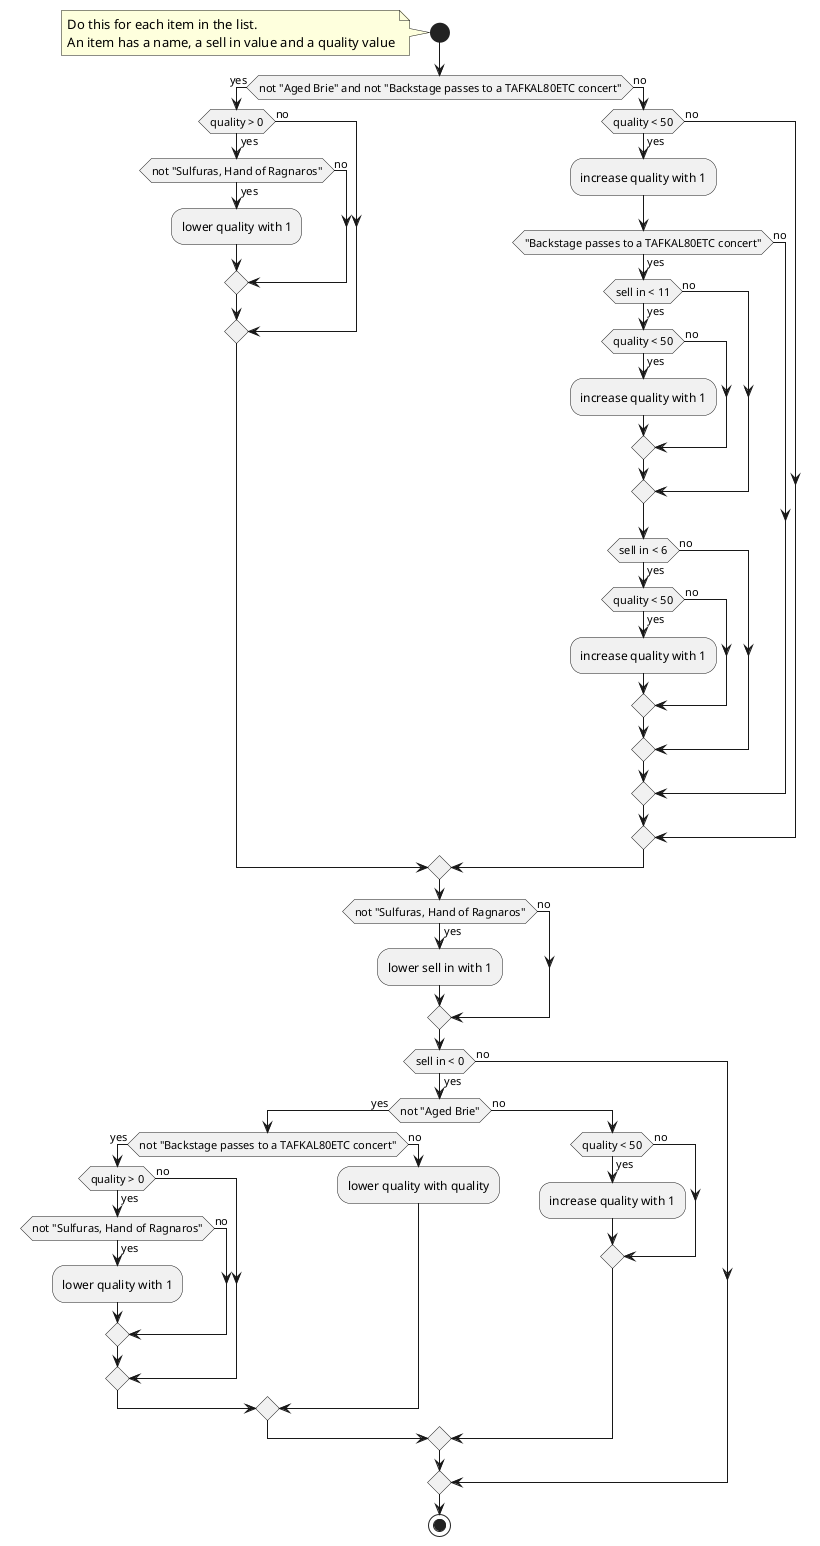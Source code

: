 @startuml

start
note left
    Do this for each item in the list.
    An item has a name, a sell in value and a quality value
end note

if (not "Aged Brie" and not "Backstage passes to a TAFKAL80ETC concert") then (yes)
    if (quality > 0) then (yes)
        if (not "Sulfuras, Hand of Ragnaros") then (yes)
            -lower quality with 1
        else (no)
        endif
    else (no)
    endif
else (no)
    if (quality < 50) then (yes)
        -increase quality with 1
        if ("Backstage passes to a TAFKAL80ETC concert") then (yes)
            if (sell in < 11) then (yes)
                if (quality < 50) then (yes)
                    -increase quality with 1
                else (no)
                endif
            else (no)
            endif
            if (sell in < 6) then (yes)
                if (quality < 50) then (yes)
                    -increase quality with 1
                else (no)
                endif
            else (no)
            endif
        else (no)
        endif
    else (no)
    endif
endif

if (not "Sulfuras, Hand of Ragnaros") then (yes)
    -lower sell in with 1
else (no)
endif

if (sell in < 0) then (yes)
    if (not "Aged Brie") then (yes)
        if (not "Backstage passes to a TAFKAL80ETC concert") then (yes)
            if (quality > 0) then (yes)
                if (not "Sulfuras, Hand of Ragnaros") then (yes)
                    -lower quality with 1
                else (no)
                endif
            else (no)
            endif
        else (no)
            -lower quality with quality
        endif
    else (no)
        if (quality < 50) then (yes)
            -increase quality with 1
        else (no)
        endif
    endif
else (no)
endif

stop

@enduml
